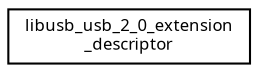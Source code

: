 digraph "Graphical Class Hierarchy"
{
  edge [fontname="Sans",fontsize="8",labelfontname="Sans",labelfontsize="8"];
  node [fontname="Sans",fontsize="8",shape=record];
  rankdir="LR";
  Node1 [label="libusb_usb_2_0_extension\l_descriptor",height=0.2,width=0.4,color="black", fillcolor="white", style="filled",URL="$structlibusb__usb__2__0__extension__descriptor.html"];
}
